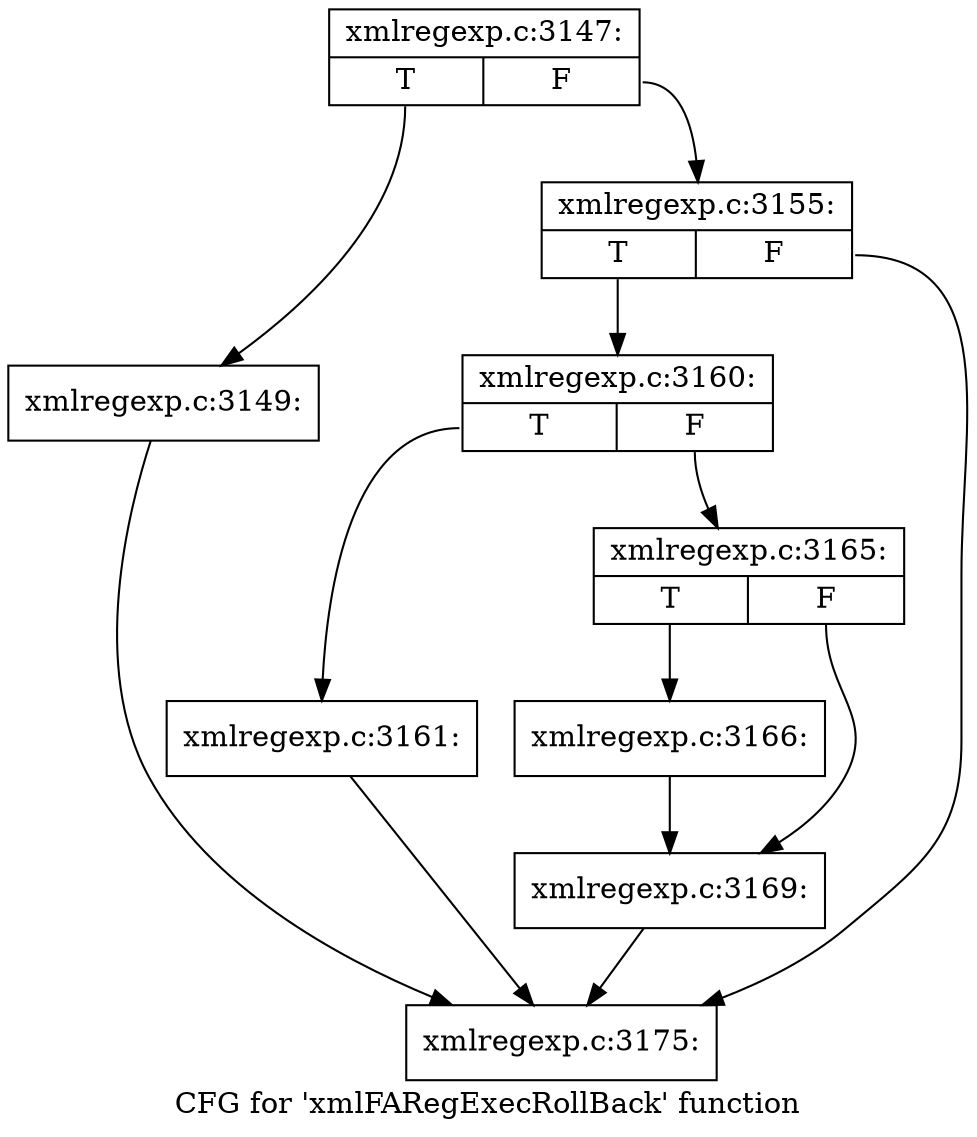 digraph "CFG for 'xmlFARegExecRollBack' function" {
	label="CFG for 'xmlFARegExecRollBack' function";

	Node0x3a7e9a0 [shape=record,label="{xmlregexp.c:3147:|{<s0>T|<s1>F}}"];
	Node0x3a7e9a0:s0 -> Node0x3a8a020;
	Node0x3a7e9a0:s1 -> Node0x3a8a070;
	Node0x3a8a020 [shape=record,label="{xmlregexp.c:3149:}"];
	Node0x3a8a020 -> Node0x3a8c570;
	Node0x3a8a070 [shape=record,label="{xmlregexp.c:3155:|{<s0>T|<s1>F}}"];
	Node0x3a8a070:s0 -> Node0x3a8c520;
	Node0x3a8a070:s1 -> Node0x3a8c570;
	Node0x3a8c520 [shape=record,label="{xmlregexp.c:3160:|{<s0>T|<s1>F}}"];
	Node0x3a8c520:s0 -> Node0x3a8cb90;
	Node0x3a8c520:s1 -> Node0x3a8cbe0;
	Node0x3a8cb90 [shape=record,label="{xmlregexp.c:3161:}"];
	Node0x3a8cb90 -> Node0x3a8c570;
	Node0x3a8cbe0 [shape=record,label="{xmlregexp.c:3165:|{<s0>T|<s1>F}}"];
	Node0x3a8cbe0:s0 -> Node0x3a8db40;
	Node0x3a8cbe0:s1 -> Node0x3a8db90;
	Node0x3a8db40 [shape=record,label="{xmlregexp.c:3166:}"];
	Node0x3a8db40 -> Node0x3a8db90;
	Node0x3a8db90 [shape=record,label="{xmlregexp.c:3169:}"];
	Node0x3a8db90 -> Node0x3a8c570;
	Node0x3a8c570 [shape=record,label="{xmlregexp.c:3175:}"];
}
